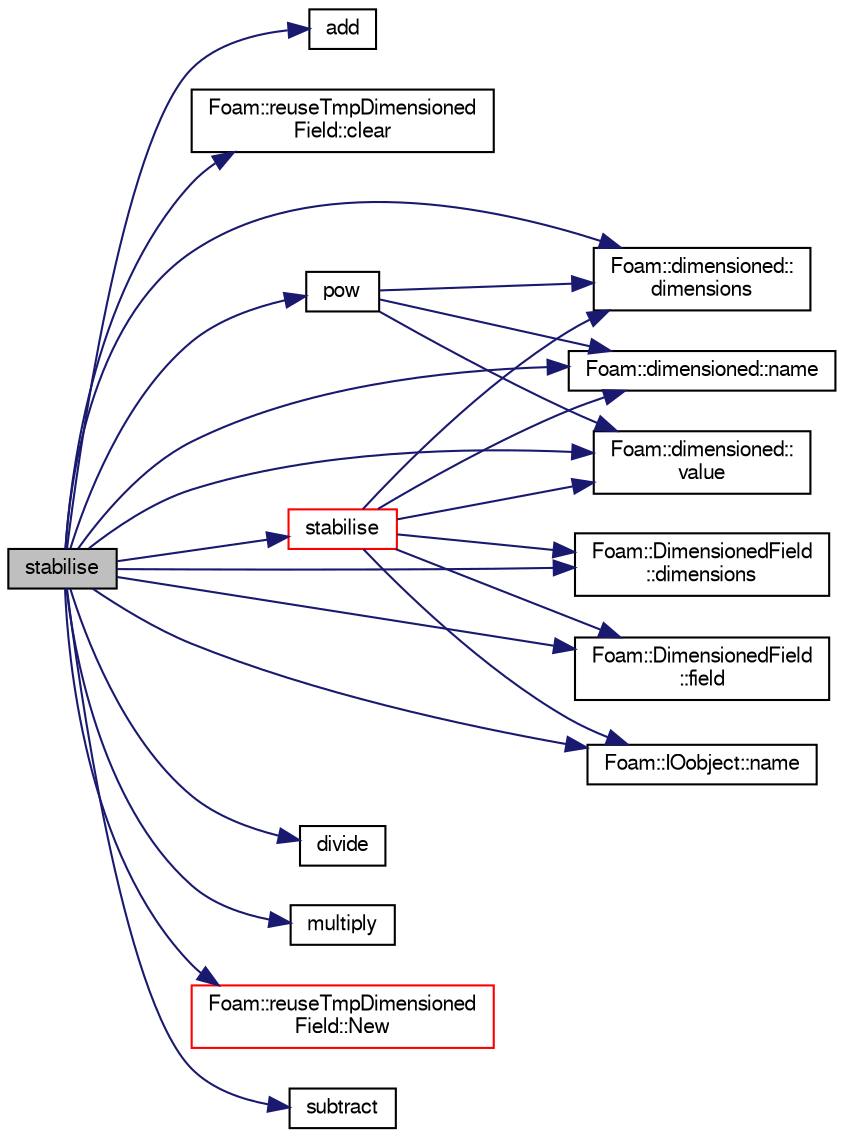 digraph "stabilise"
{
  bgcolor="transparent";
  edge [fontname="FreeSans",fontsize="10",labelfontname="FreeSans",labelfontsize="10"];
  node [fontname="FreeSans",fontsize="10",shape=record];
  rankdir="LR";
  Node60970 [label="stabilise",height=0.2,width=0.4,color="black", fillcolor="grey75", style="filled", fontcolor="black"];
  Node60970 -> Node60971 [color="midnightblue",fontsize="10",style="solid",fontname="FreeSans"];
  Node60971 [label="add",height=0.2,width=0.4,color="black",URL="$a21124.html#a8d90b63d17d5d750735638b24d06454c"];
  Node60970 -> Node60972 [color="midnightblue",fontsize="10",style="solid",fontname="FreeSans"];
  Node60972 [label="Foam::reuseTmpDimensioned\lField::clear",height=0.2,width=0.4,color="black",URL="$a26394.html#aaa3059115b3dd8823d59eb56c23db009"];
  Node60970 -> Node60973 [color="midnightblue",fontsize="10",style="solid",fontname="FreeSans"];
  Node60973 [label="Foam::dimensioned::\ldimensions",height=0.2,width=0.4,color="black",URL="$a26366.html#a512673c2674ca2d38885f1bb5f6994fb",tooltip="Return const reference to dimensions. "];
  Node60970 -> Node60974 [color="midnightblue",fontsize="10",style="solid",fontname="FreeSans"];
  Node60974 [label="Foam::DimensionedField\l::dimensions",height=0.2,width=0.4,color="black",URL="$a26390.html#a66989c1e0666e0d0c93a2056ce75599e",tooltip="Return dimensions. "];
  Node60970 -> Node60975 [color="midnightblue",fontsize="10",style="solid",fontname="FreeSans"];
  Node60975 [label="divide",height=0.2,width=0.4,color="black",URL="$a21124.html#a74ffc83cf5b72fd4952167784f603ffe"];
  Node60970 -> Node60976 [color="midnightblue",fontsize="10",style="solid",fontname="FreeSans"];
  Node60976 [label="Foam::DimensionedField\l::field",height=0.2,width=0.4,color="black",URL="$a26390.html#a969c81597ae68f5a36efafe599ec1e89"];
  Node60970 -> Node60977 [color="midnightblue",fontsize="10",style="solid",fontname="FreeSans"];
  Node60977 [label="multiply",height=0.2,width=0.4,color="black",URL="$a21124.html#ae81fb61e7069664388dff10a96a30486"];
  Node60970 -> Node60978 [color="midnightblue",fontsize="10",style="solid",fontname="FreeSans"];
  Node60978 [label="Foam::dimensioned::name",height=0.2,width=0.4,color="black",URL="$a26366.html#ade4113569ef0db70665fded275a5e38e",tooltip="Return const reference to name. "];
  Node60970 -> Node60979 [color="midnightblue",fontsize="10",style="solid",fontname="FreeSans"];
  Node60979 [label="Foam::IOobject::name",height=0.2,width=0.4,color="black",URL="$a26142.html#acc80e00a8ac919288fb55bd14cc88bf6",tooltip="Return name. "];
  Node60970 -> Node60980 [color="midnightblue",fontsize="10",style="solid",fontname="FreeSans"];
  Node60980 [label="Foam::reuseTmpDimensioned\lField::New",height=0.2,width=0.4,color="red",URL="$a26394.html#a7006645d025d8a6d6ccb92599751a50b"];
  Node60970 -> Node60984 [color="midnightblue",fontsize="10",style="solid",fontname="FreeSans"];
  Node60984 [label="pow",height=0.2,width=0.4,color="black",URL="$a21124.html#a7500c8e9d27a442adc75e287de074c7c"];
  Node60984 -> Node60973 [color="midnightblue",fontsize="10",style="solid",fontname="FreeSans"];
  Node60984 -> Node60978 [color="midnightblue",fontsize="10",style="solid",fontname="FreeSans"];
  Node60984 -> Node60985 [color="midnightblue",fontsize="10",style="solid",fontname="FreeSans"];
  Node60985 [label="Foam::dimensioned::\lvalue",height=0.2,width=0.4,color="black",URL="$a26366.html#a7948200a26c85fc3a83ffa510a91d668",tooltip="Return const reference to value. "];
  Node60970 -> Node60986 [color="midnightblue",fontsize="10",style="solid",fontname="FreeSans"];
  Node60986 [label="stabilise",height=0.2,width=0.4,color="red",URL="$a21124.html#a1f3543a73e4e73c68a5d03e4dba703dd"];
  Node60986 -> Node60973 [color="midnightblue",fontsize="10",style="solid",fontname="FreeSans"];
  Node60986 -> Node60974 [color="midnightblue",fontsize="10",style="solid",fontname="FreeSans"];
  Node60986 -> Node60976 [color="midnightblue",fontsize="10",style="solid",fontname="FreeSans"];
  Node60986 -> Node60978 [color="midnightblue",fontsize="10",style="solid",fontname="FreeSans"];
  Node60986 -> Node60979 [color="midnightblue",fontsize="10",style="solid",fontname="FreeSans"];
  Node60986 -> Node60985 [color="midnightblue",fontsize="10",style="solid",fontname="FreeSans"];
  Node60970 -> Node60987 [color="midnightblue",fontsize="10",style="solid",fontname="FreeSans"];
  Node60987 [label="subtract",height=0.2,width=0.4,color="black",URL="$a21124.html#a3e667d426d1fee1413ad49d3d63fd2c2"];
  Node60970 -> Node60985 [color="midnightblue",fontsize="10",style="solid",fontname="FreeSans"];
}
